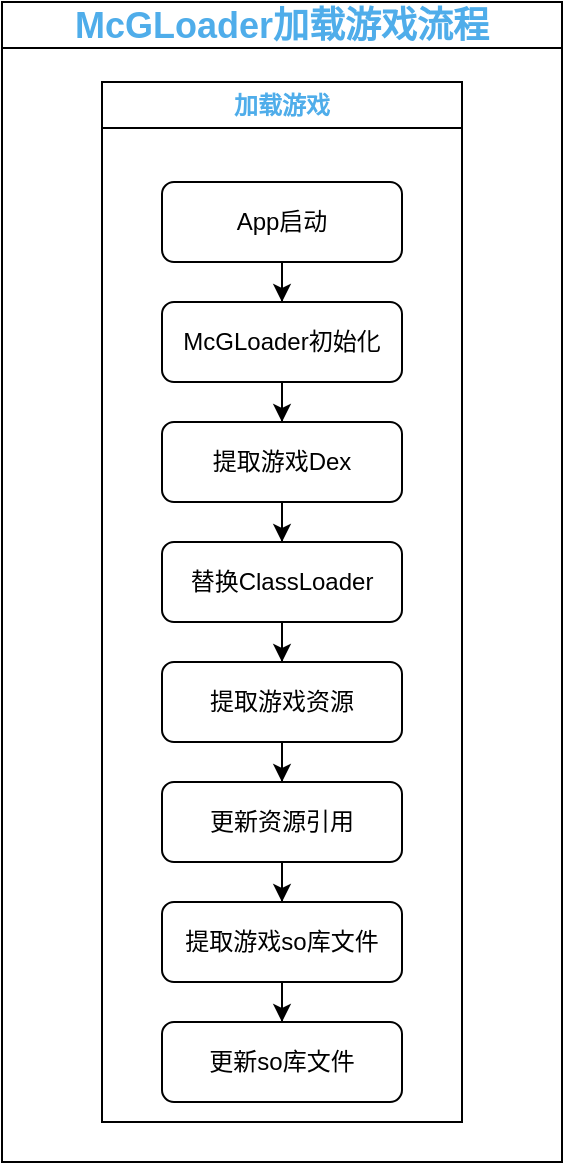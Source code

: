<mxfile version="26.0.11">
  <diagram name="第 1 页" id="7sApqYQnZAsfcyaySL2o">
    <mxGraphModel dx="1242" dy="785" grid="1" gridSize="10" guides="1" tooltips="1" connect="1" arrows="1" fold="1" page="1" pageScale="1" pageWidth="827" pageHeight="1169" math="0" shadow="0">
      <root>
        <mxCell id="0" />
        <mxCell id="1" parent="0" />
        <mxCell id="Ntoe-yldmmv3wdoFCn8Z-15" value="&lt;font style=&quot;color: rgb(79, 173, 234);&quot;&gt;加载游戏&lt;/font&gt;" style="swimlane;whiteSpace=wrap;html=1;" vertex="1" parent="1">
          <mxGeometry x="180" y="100" width="180" height="520" as="geometry" />
        </mxCell>
        <mxCell id="Ntoe-yldmmv3wdoFCn8Z-16" style="edgeStyle=orthogonalEdgeStyle;rounded=0;orthogonalLoop=1;jettySize=auto;html=1;" edge="1" parent="Ntoe-yldmmv3wdoFCn8Z-15" source="Ntoe-yldmmv3wdoFCn8Z-17" target="Ntoe-yldmmv3wdoFCn8Z-19">
          <mxGeometry relative="1" as="geometry" />
        </mxCell>
        <mxCell id="Ntoe-yldmmv3wdoFCn8Z-17" value="更新资源引用" style="rounded=1;whiteSpace=wrap;html=1;" vertex="1" parent="Ntoe-yldmmv3wdoFCn8Z-15">
          <mxGeometry x="30" y="350" width="120" height="40" as="geometry" />
        </mxCell>
        <mxCell id="Ntoe-yldmmv3wdoFCn8Z-18" style="edgeStyle=orthogonalEdgeStyle;rounded=0;orthogonalLoop=1;jettySize=auto;html=1;" edge="1" parent="Ntoe-yldmmv3wdoFCn8Z-15" source="Ntoe-yldmmv3wdoFCn8Z-19" target="Ntoe-yldmmv3wdoFCn8Z-20">
          <mxGeometry relative="1" as="geometry" />
        </mxCell>
        <mxCell id="Ntoe-yldmmv3wdoFCn8Z-19" value="提取游戏so库文件" style="rounded=1;whiteSpace=wrap;html=1;" vertex="1" parent="Ntoe-yldmmv3wdoFCn8Z-15">
          <mxGeometry x="30" y="410" width="120" height="40" as="geometry" />
        </mxCell>
        <mxCell id="Ntoe-yldmmv3wdoFCn8Z-20" value="更新so库文件" style="rounded=1;whiteSpace=wrap;html=1;" vertex="1" parent="Ntoe-yldmmv3wdoFCn8Z-15">
          <mxGeometry x="30" y="470" width="120" height="40" as="geometry" />
        </mxCell>
        <mxCell id="Ntoe-yldmmv3wdoFCn8Z-30" value="替换ClassLoader" style="rounded=1;whiteSpace=wrap;html=1;" vertex="1" parent="Ntoe-yldmmv3wdoFCn8Z-15">
          <mxGeometry x="30" y="230" width="120" height="40" as="geometry" />
        </mxCell>
        <mxCell id="Ntoe-yldmmv3wdoFCn8Z-32" value="提取游戏资源" style="rounded=1;whiteSpace=wrap;html=1;" vertex="1" parent="Ntoe-yldmmv3wdoFCn8Z-15">
          <mxGeometry x="30" y="290" width="120" height="40" as="geometry" />
        </mxCell>
        <mxCell id="Ntoe-yldmmv3wdoFCn8Z-29" style="edgeStyle=orthogonalEdgeStyle;rounded=0;orthogonalLoop=1;jettySize=auto;html=1;" edge="1" parent="Ntoe-yldmmv3wdoFCn8Z-15" source="Ntoe-yldmmv3wdoFCn8Z-30" target="Ntoe-yldmmv3wdoFCn8Z-32">
          <mxGeometry relative="1" as="geometry" />
        </mxCell>
        <mxCell id="Ntoe-yldmmv3wdoFCn8Z-31" style="edgeStyle=orthogonalEdgeStyle;rounded=0;orthogonalLoop=1;jettySize=auto;html=1;" edge="1" parent="Ntoe-yldmmv3wdoFCn8Z-15" source="Ntoe-yldmmv3wdoFCn8Z-32" target="Ntoe-yldmmv3wdoFCn8Z-17">
          <mxGeometry relative="1" as="geometry" />
        </mxCell>
        <mxCell id="Ntoe-yldmmv3wdoFCn8Z-21" style="edgeStyle=orthogonalEdgeStyle;rounded=0;orthogonalLoop=1;jettySize=auto;html=1;" edge="1" parent="1" source="Ntoe-yldmmv3wdoFCn8Z-22" target="Ntoe-yldmmv3wdoFCn8Z-24">
          <mxGeometry relative="1" as="geometry" />
        </mxCell>
        <mxCell id="Ntoe-yldmmv3wdoFCn8Z-22" value="App启动" style="rounded=1;whiteSpace=wrap;html=1;" vertex="1" parent="1">
          <mxGeometry x="210" y="150" width="120" height="40" as="geometry" />
        </mxCell>
        <mxCell id="Ntoe-yldmmv3wdoFCn8Z-23" style="edgeStyle=orthogonalEdgeStyle;rounded=0;orthogonalLoop=1;jettySize=auto;html=1;" edge="1" parent="1" source="Ntoe-yldmmv3wdoFCn8Z-24" target="Ntoe-yldmmv3wdoFCn8Z-26">
          <mxGeometry relative="1" as="geometry" />
        </mxCell>
        <mxCell id="Ntoe-yldmmv3wdoFCn8Z-24" value="McGLoader初始化" style="rounded=1;whiteSpace=wrap;html=1;" vertex="1" parent="1">
          <mxGeometry x="210" y="210" width="120" height="40" as="geometry" />
        </mxCell>
        <mxCell id="Ntoe-yldmmv3wdoFCn8Z-34" style="edgeStyle=orthogonalEdgeStyle;rounded=0;orthogonalLoop=1;jettySize=auto;html=1;" edge="1" parent="1" source="Ntoe-yldmmv3wdoFCn8Z-26" target="Ntoe-yldmmv3wdoFCn8Z-30">
          <mxGeometry relative="1" as="geometry" />
        </mxCell>
        <mxCell id="Ntoe-yldmmv3wdoFCn8Z-26" value="提取游戏Dex" style="rounded=1;whiteSpace=wrap;html=1;" vertex="1" parent="1">
          <mxGeometry x="210" y="270" width="120" height="40" as="geometry" />
        </mxCell>
        <mxCell id="Ntoe-yldmmv3wdoFCn8Z-35" value="&lt;span style=&quot;font-size: 18px;&quot;&gt;&lt;font style=&quot;color: rgb(79, 173, 234);&quot;&gt;McGLoader加载游戏流程&lt;/font&gt;&lt;/span&gt;" style="swimlane;whiteSpace=wrap;html=1;startSize=23;" vertex="1" parent="1">
          <mxGeometry x="130" y="60" width="280" height="580" as="geometry" />
        </mxCell>
      </root>
    </mxGraphModel>
  </diagram>
</mxfile>
